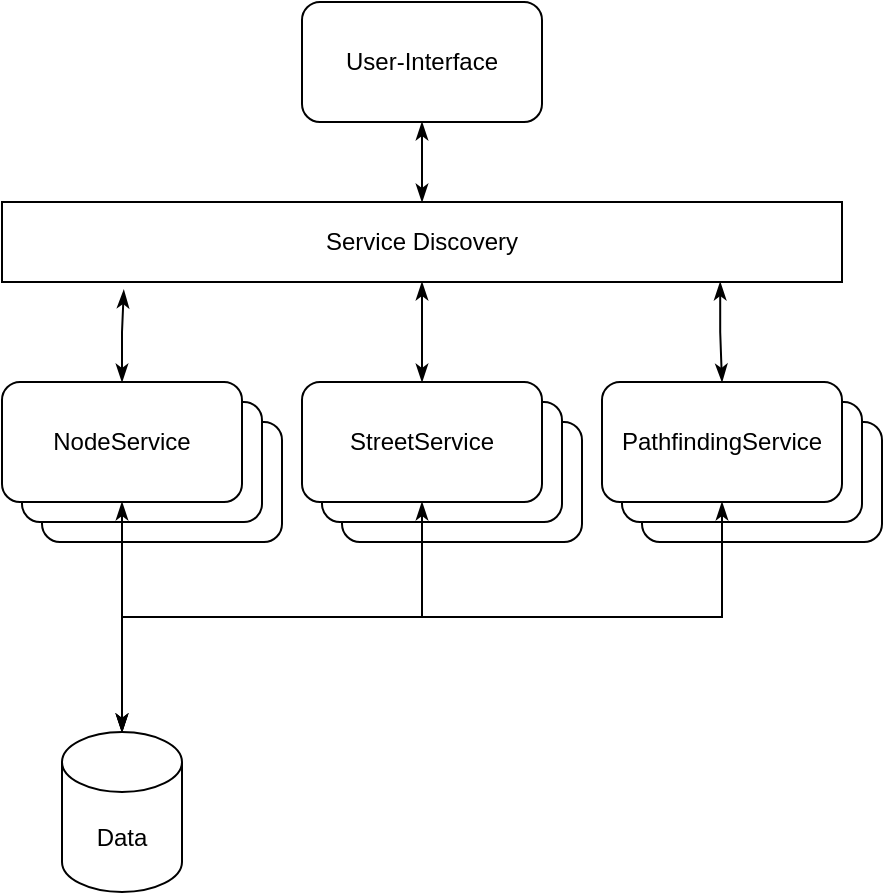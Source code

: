 <mxfile version="24.7.17" pages="4">
  <diagram name="Frontend" id="nb_ZwCT_w4Iiaeuo7XLu">
    <mxGraphModel dx="1434" dy="738" grid="1" gridSize="10" guides="1" tooltips="1" connect="1" arrows="1" fold="1" page="1" pageScale="1" pageWidth="827" pageHeight="1169" math="0" shadow="0">
      <root>
        <mxCell id="0" />
        <mxCell id="1" parent="0" />
        <mxCell id="AkofyUBE3MqVkhxUl6uM-16" value="" style="rounded=1;whiteSpace=wrap;html=1;" vertex="1" parent="1">
          <mxGeometry x="360" y="430" width="120" height="60" as="geometry" />
        </mxCell>
        <mxCell id="AkofyUBE3MqVkhxUl6uM-15" value="" style="rounded=1;whiteSpace=wrap;html=1;" vertex="1" parent="1">
          <mxGeometry x="510" y="430" width="120" height="60" as="geometry" />
        </mxCell>
        <mxCell id="AkofyUBE3MqVkhxUl6uM-14" value="" style="rounded=1;whiteSpace=wrap;html=1;" vertex="1" parent="1">
          <mxGeometry x="210" y="430" width="120" height="60" as="geometry" />
        </mxCell>
        <mxCell id="AkofyUBE3MqVkhxUl6uM-11" value="" style="rounded=1;whiteSpace=wrap;html=1;" vertex="1" parent="1">
          <mxGeometry x="500" y="420" width="120" height="60" as="geometry" />
        </mxCell>
        <mxCell id="AkofyUBE3MqVkhxUl6uM-13" value="" style="rounded=1;whiteSpace=wrap;html=1;" vertex="1" parent="1">
          <mxGeometry x="350" y="420" width="120" height="60" as="geometry" />
        </mxCell>
        <mxCell id="AkofyUBE3MqVkhxUl6uM-10" value="" style="rounded=1;whiteSpace=wrap;html=1;" vertex="1" parent="1">
          <mxGeometry x="200" y="420" width="120" height="60" as="geometry" />
        </mxCell>
        <mxCell id="AkofyUBE3MqVkhxUl6uM-1" value="NodeService" style="rounded=1;whiteSpace=wrap;html=1;" vertex="1" parent="1">
          <mxGeometry x="190" y="410" width="120" height="60" as="geometry" />
        </mxCell>
        <mxCell id="AkofyUBE3MqVkhxUl6uM-2" value="StreetService" style="rounded=1;whiteSpace=wrap;html=1;" vertex="1" parent="1">
          <mxGeometry x="340" y="410" width="120" height="60" as="geometry" />
        </mxCell>
        <mxCell id="AkofyUBE3MqVkhxUl6uM-3" value="PathfindingService" style="rounded=1;whiteSpace=wrap;html=1;" vertex="1" parent="1">
          <mxGeometry x="490" y="410" width="120" height="60" as="geometry" />
        </mxCell>
        <mxCell id="AkofyUBE3MqVkhxUl6uM-6" style="edgeStyle=orthogonalEdgeStyle;rounded=0;orthogonalLoop=1;jettySize=auto;html=1;exitX=0.5;exitY=1;exitDx=0;exitDy=0;entryX=0.5;entryY=0;entryDx=0;entryDy=0;startArrow=classicThin;startFill=1;endArrow=classicThin;endFill=1;" edge="1" parent="1" source="AkofyUBE3MqVkhxUl6uM-4" target="AkofyUBE3MqVkhxUl6uM-5">
          <mxGeometry relative="1" as="geometry" />
        </mxCell>
        <mxCell id="AkofyUBE3MqVkhxUl6uM-4" value="User-Interface" style="rounded=1;whiteSpace=wrap;html=1;" vertex="1" parent="1">
          <mxGeometry x="340" y="220" width="120" height="60" as="geometry" />
        </mxCell>
        <mxCell id="AkofyUBE3MqVkhxUl6uM-5" value="Service Discovery" style="rounded=0;whiteSpace=wrap;html=1;" vertex="1" parent="1">
          <mxGeometry x="190" y="320" width="420" height="40" as="geometry" />
        </mxCell>
        <mxCell id="AkofyUBE3MqVkhxUl6uM-7" style="edgeStyle=orthogonalEdgeStyle;rounded=0;orthogonalLoop=1;jettySize=auto;html=1;exitX=0.5;exitY=0;exitDx=0;exitDy=0;entryX=0.145;entryY=1.1;entryDx=0;entryDy=0;startArrow=classicThin;startFill=1;endArrow=classicThin;endFill=1;entryPerimeter=0;" edge="1" parent="1" source="AkofyUBE3MqVkhxUl6uM-1" target="AkofyUBE3MqVkhxUl6uM-5">
          <mxGeometry relative="1" as="geometry">
            <mxPoint x="60" y="390" as="sourcePoint" />
            <mxPoint x="60" y="430" as="targetPoint" />
          </mxGeometry>
        </mxCell>
        <mxCell id="AkofyUBE3MqVkhxUl6uM-8" style="edgeStyle=orthogonalEdgeStyle;rounded=0;orthogonalLoop=1;jettySize=auto;html=1;exitX=0.855;exitY=1;exitDx=0;exitDy=0;entryX=0.5;entryY=0;entryDx=0;entryDy=0;startArrow=classicThin;startFill=1;endArrow=classicThin;endFill=1;exitPerimeter=0;" edge="1" parent="1" source="AkofyUBE3MqVkhxUl6uM-5" target="AkofyUBE3MqVkhxUl6uM-3">
          <mxGeometry relative="1" as="geometry">
            <mxPoint x="510" y="510" as="sourcePoint" />
            <mxPoint x="510" y="550" as="targetPoint" />
          </mxGeometry>
        </mxCell>
        <mxCell id="AkofyUBE3MqVkhxUl6uM-9" style="edgeStyle=orthogonalEdgeStyle;rounded=0;orthogonalLoop=1;jettySize=auto;html=1;entryX=0.5;entryY=0;entryDx=0;entryDy=0;startArrow=classicThin;startFill=1;endArrow=classicThin;endFill=1;exitX=0.5;exitY=1;exitDx=0;exitDy=0;" edge="1" parent="1" source="AkofyUBE3MqVkhxUl6uM-5" target="AkofyUBE3MqVkhxUl6uM-2">
          <mxGeometry relative="1" as="geometry">
            <mxPoint x="480" y="390" as="sourcePoint" />
            <mxPoint x="580" y="260" as="targetPoint" />
          </mxGeometry>
        </mxCell>
        <mxCell id="AkofyUBE3MqVkhxUl6uM-17" value="Data" style="shape=cylinder3;whiteSpace=wrap;html=1;boundedLbl=1;backgroundOutline=1;size=15;" vertex="1" parent="1">
          <mxGeometry x="220" y="585" width="60" height="80" as="geometry" />
        </mxCell>
        <mxCell id="AkofyUBE3MqVkhxUl6uM-18" style="edgeStyle=orthogonalEdgeStyle;rounded=0;orthogonalLoop=1;jettySize=auto;html=1;exitX=0.5;exitY=0;exitDx=0;exitDy=0;entryX=0.5;entryY=1;entryDx=0;entryDy=0;startArrow=classicThin;startFill=1;endArrow=classicThin;endFill=1;exitPerimeter=0;" edge="1" parent="1" source="AkofyUBE3MqVkhxUl6uM-17" target="AkofyUBE3MqVkhxUl6uM-1">
          <mxGeometry relative="1" as="geometry">
            <mxPoint x="100" y="517" as="sourcePoint" />
            <mxPoint x="100" y="470" as="targetPoint" />
          </mxGeometry>
        </mxCell>
        <mxCell id="AkofyUBE3MqVkhxUl6uM-19" style="edgeStyle=orthogonalEdgeStyle;rounded=0;orthogonalLoop=1;jettySize=auto;html=1;exitX=0.5;exitY=0;exitDx=0;exitDy=0;entryX=0.5;entryY=1;entryDx=0;entryDy=0;startArrow=classicThin;startFill=1;endArrow=classicThin;endFill=1;exitPerimeter=0;" edge="1" parent="1" source="AkofyUBE3MqVkhxUl6uM-17" target="AkofyUBE3MqVkhxUl6uM-2">
          <mxGeometry relative="1" as="geometry">
            <mxPoint x="399.5" y="607" as="sourcePoint" />
            <mxPoint x="399.5" y="560" as="targetPoint" />
          </mxGeometry>
        </mxCell>
        <mxCell id="AkofyUBE3MqVkhxUl6uM-20" style="edgeStyle=orthogonalEdgeStyle;rounded=0;orthogonalLoop=1;jettySize=auto;html=1;exitX=0.5;exitY=0;exitDx=0;exitDy=0;entryX=0.5;entryY=1;entryDx=0;entryDy=0;startArrow=classicThin;startFill=1;endArrow=classicThin;endFill=1;exitPerimeter=0;" edge="1" parent="1" source="AkofyUBE3MqVkhxUl6uM-17" target="AkofyUBE3MqVkhxUl6uM-3">
          <mxGeometry relative="1" as="geometry">
            <mxPoint x="500" y="608" as="sourcePoint" />
            <mxPoint x="500" y="561" as="targetPoint" />
          </mxGeometry>
        </mxCell>
      </root>
    </mxGraphModel>
  </diagram>
  <diagram id="UcTNsaRxorAWm8rj096H" name="Applikation">
    <mxGraphModel dx="1434" dy="738" grid="1" gridSize="10" guides="1" tooltips="1" connect="1" arrows="1" fold="1" page="1" pageScale="1" pageWidth="827" pageHeight="1169" math="0" shadow="0">
      <root>
        <mxCell id="0" />
        <mxCell id="1" parent="0" />
      </root>
    </mxGraphModel>
  </diagram>
  <diagram id="aP4d_Lt6EoJt--ipsq1l" name="Datenbank">
    <mxGraphModel dx="1434" dy="738" grid="1" gridSize="10" guides="1" tooltips="1" connect="1" arrows="1" fold="1" page="1" pageScale="1" pageWidth="827" pageHeight="1169" math="0" shadow="0">
      <root>
        <mxCell id="0" />
        <mxCell id="1" parent="0" />
        <mxCell id="nK4P-9Yaax8e3POKB8jx-1" value="nodes" style="shape=table;startSize=30;container=1;collapsible=1;childLayout=tableLayout;fixedRows=1;rowLines=0;fontStyle=1;align=center;resizeLast=1;html=1;" vertex="1" parent="1">
          <mxGeometry x="110" y="190" width="180" height="150" as="geometry" />
        </mxCell>
        <mxCell id="nK4P-9Yaax8e3POKB8jx-2" value="" style="shape=tableRow;horizontal=0;startSize=0;swimlaneHead=0;swimlaneBody=0;fillColor=none;collapsible=0;dropTarget=0;points=[[0,0.5],[1,0.5]];portConstraint=eastwest;top=0;left=0;right=0;bottom=1;" vertex="1" parent="nK4P-9Yaax8e3POKB8jx-1">
          <mxGeometry y="30" width="180" height="30" as="geometry" />
        </mxCell>
        <mxCell id="nK4P-9Yaax8e3POKB8jx-3" value="PK" style="shape=partialRectangle;connectable=0;fillColor=none;top=0;left=0;bottom=0;right=0;fontStyle=1;overflow=hidden;whiteSpace=wrap;html=1;" vertex="1" parent="nK4P-9Yaax8e3POKB8jx-2">
          <mxGeometry width="30" height="30" as="geometry">
            <mxRectangle width="30" height="30" as="alternateBounds" />
          </mxGeometry>
        </mxCell>
        <mxCell id="nK4P-9Yaax8e3POKB8jx-4" value="UniqueID" style="shape=partialRectangle;connectable=0;fillColor=none;top=0;left=0;bottom=0;right=0;align=left;spacingLeft=6;fontStyle=5;overflow=hidden;whiteSpace=wrap;html=1;" vertex="1" parent="nK4P-9Yaax8e3POKB8jx-2">
          <mxGeometry x="30" width="150" height="30" as="geometry">
            <mxRectangle width="150" height="30" as="alternateBounds" />
          </mxGeometry>
        </mxCell>
        <mxCell id="nK4P-9Yaax8e3POKB8jx-5" value="" style="shape=tableRow;horizontal=0;startSize=0;swimlaneHead=0;swimlaneBody=0;fillColor=none;collapsible=0;dropTarget=0;points=[[0,0.5],[1,0.5]];portConstraint=eastwest;top=0;left=0;right=0;bottom=0;" vertex="1" parent="nK4P-9Yaax8e3POKB8jx-1">
          <mxGeometry y="60" width="180" height="30" as="geometry" />
        </mxCell>
        <mxCell id="nK4P-9Yaax8e3POKB8jx-6" value="" style="shape=partialRectangle;connectable=0;fillColor=none;top=0;left=0;bottom=0;right=0;editable=1;overflow=hidden;whiteSpace=wrap;html=1;" vertex="1" parent="nK4P-9Yaax8e3POKB8jx-5">
          <mxGeometry width="30" height="30" as="geometry">
            <mxRectangle width="30" height="30" as="alternateBounds" />
          </mxGeometry>
        </mxCell>
        <mxCell id="nK4P-9Yaax8e3POKB8jx-7" value="Row 1" style="shape=partialRectangle;connectable=0;fillColor=none;top=0;left=0;bottom=0;right=0;align=left;spacingLeft=6;overflow=hidden;whiteSpace=wrap;html=1;" vertex="1" parent="nK4P-9Yaax8e3POKB8jx-5">
          <mxGeometry x="30" width="150" height="30" as="geometry">
            <mxRectangle width="150" height="30" as="alternateBounds" />
          </mxGeometry>
        </mxCell>
        <mxCell id="nK4P-9Yaax8e3POKB8jx-8" value="" style="shape=tableRow;horizontal=0;startSize=0;swimlaneHead=0;swimlaneBody=0;fillColor=none;collapsible=0;dropTarget=0;points=[[0,0.5],[1,0.5]];portConstraint=eastwest;top=0;left=0;right=0;bottom=0;" vertex="1" parent="nK4P-9Yaax8e3POKB8jx-1">
          <mxGeometry y="90" width="180" height="30" as="geometry" />
        </mxCell>
        <mxCell id="nK4P-9Yaax8e3POKB8jx-9" value="" style="shape=partialRectangle;connectable=0;fillColor=none;top=0;left=0;bottom=0;right=0;editable=1;overflow=hidden;whiteSpace=wrap;html=1;" vertex="1" parent="nK4P-9Yaax8e3POKB8jx-8">
          <mxGeometry width="30" height="30" as="geometry">
            <mxRectangle width="30" height="30" as="alternateBounds" />
          </mxGeometry>
        </mxCell>
        <mxCell id="nK4P-9Yaax8e3POKB8jx-10" value="Row 2" style="shape=partialRectangle;connectable=0;fillColor=none;top=0;left=0;bottom=0;right=0;align=left;spacingLeft=6;overflow=hidden;whiteSpace=wrap;html=1;" vertex="1" parent="nK4P-9Yaax8e3POKB8jx-8">
          <mxGeometry x="30" width="150" height="30" as="geometry">
            <mxRectangle width="150" height="30" as="alternateBounds" />
          </mxGeometry>
        </mxCell>
        <mxCell id="nK4P-9Yaax8e3POKB8jx-11" value="" style="shape=tableRow;horizontal=0;startSize=0;swimlaneHead=0;swimlaneBody=0;fillColor=none;collapsible=0;dropTarget=0;points=[[0,0.5],[1,0.5]];portConstraint=eastwest;top=0;left=0;right=0;bottom=0;" vertex="1" parent="nK4P-9Yaax8e3POKB8jx-1">
          <mxGeometry y="120" width="180" height="30" as="geometry" />
        </mxCell>
        <mxCell id="nK4P-9Yaax8e3POKB8jx-12" value="" style="shape=partialRectangle;connectable=0;fillColor=none;top=0;left=0;bottom=0;right=0;editable=1;overflow=hidden;whiteSpace=wrap;html=1;" vertex="1" parent="nK4P-9Yaax8e3POKB8jx-11">
          <mxGeometry width="30" height="30" as="geometry">
            <mxRectangle width="30" height="30" as="alternateBounds" />
          </mxGeometry>
        </mxCell>
        <mxCell id="nK4P-9Yaax8e3POKB8jx-13" value="Row 3" style="shape=partialRectangle;connectable=0;fillColor=none;top=0;left=0;bottom=0;right=0;align=left;spacingLeft=6;overflow=hidden;whiteSpace=wrap;html=1;" vertex="1" parent="nK4P-9Yaax8e3POKB8jx-11">
          <mxGeometry x="30" width="150" height="30" as="geometry">
            <mxRectangle width="150" height="30" as="alternateBounds" />
          </mxGeometry>
        </mxCell>
        <mxCell id="nK4P-9Yaax8e3POKB8jx-14" value="nodes" style="shape=table;startSize=30;container=1;collapsible=1;childLayout=tableLayout;fixedRows=1;rowLines=0;fontStyle=1;align=center;resizeLast=1;html=1;" vertex="1" parent="1">
          <mxGeometry x="330" y="190" width="180" height="150" as="geometry" />
        </mxCell>
        <mxCell id="nK4P-9Yaax8e3POKB8jx-15" value="" style="shape=tableRow;horizontal=0;startSize=0;swimlaneHead=0;swimlaneBody=0;fillColor=none;collapsible=0;dropTarget=0;points=[[0,0.5],[1,0.5]];portConstraint=eastwest;top=0;left=0;right=0;bottom=1;" vertex="1" parent="nK4P-9Yaax8e3POKB8jx-14">
          <mxGeometry y="30" width="180" height="30" as="geometry" />
        </mxCell>
        <mxCell id="nK4P-9Yaax8e3POKB8jx-16" value="PK" style="shape=partialRectangle;connectable=0;fillColor=none;top=0;left=0;bottom=0;right=0;fontStyle=1;overflow=hidden;whiteSpace=wrap;html=1;" vertex="1" parent="nK4P-9Yaax8e3POKB8jx-15">
          <mxGeometry width="30" height="30" as="geometry">
            <mxRectangle width="30" height="30" as="alternateBounds" />
          </mxGeometry>
        </mxCell>
        <mxCell id="nK4P-9Yaax8e3POKB8jx-17" value="UniqueID" style="shape=partialRectangle;connectable=0;fillColor=none;top=0;left=0;bottom=0;right=0;align=left;spacingLeft=6;fontStyle=5;overflow=hidden;whiteSpace=wrap;html=1;" vertex="1" parent="nK4P-9Yaax8e3POKB8jx-15">
          <mxGeometry x="30" width="150" height="30" as="geometry">
            <mxRectangle width="150" height="30" as="alternateBounds" />
          </mxGeometry>
        </mxCell>
        <mxCell id="nK4P-9Yaax8e3POKB8jx-18" value="" style="shape=tableRow;horizontal=0;startSize=0;swimlaneHead=0;swimlaneBody=0;fillColor=none;collapsible=0;dropTarget=0;points=[[0,0.5],[1,0.5]];portConstraint=eastwest;top=0;left=0;right=0;bottom=0;" vertex="1" parent="nK4P-9Yaax8e3POKB8jx-14">
          <mxGeometry y="60" width="180" height="30" as="geometry" />
        </mxCell>
        <mxCell id="nK4P-9Yaax8e3POKB8jx-19" value="" style="shape=partialRectangle;connectable=0;fillColor=none;top=0;left=0;bottom=0;right=0;editable=1;overflow=hidden;whiteSpace=wrap;html=1;" vertex="1" parent="nK4P-9Yaax8e3POKB8jx-18">
          <mxGeometry width="30" height="30" as="geometry">
            <mxRectangle width="30" height="30" as="alternateBounds" />
          </mxGeometry>
        </mxCell>
        <mxCell id="nK4P-9Yaax8e3POKB8jx-20" value="Row 1" style="shape=partialRectangle;connectable=0;fillColor=none;top=0;left=0;bottom=0;right=0;align=left;spacingLeft=6;overflow=hidden;whiteSpace=wrap;html=1;" vertex="1" parent="nK4P-9Yaax8e3POKB8jx-18">
          <mxGeometry x="30" width="150" height="30" as="geometry">
            <mxRectangle width="150" height="30" as="alternateBounds" />
          </mxGeometry>
        </mxCell>
        <mxCell id="nK4P-9Yaax8e3POKB8jx-21" value="" style="shape=tableRow;horizontal=0;startSize=0;swimlaneHead=0;swimlaneBody=0;fillColor=none;collapsible=0;dropTarget=0;points=[[0,0.5],[1,0.5]];portConstraint=eastwest;top=0;left=0;right=0;bottom=0;" vertex="1" parent="nK4P-9Yaax8e3POKB8jx-14">
          <mxGeometry y="90" width="180" height="30" as="geometry" />
        </mxCell>
        <mxCell id="nK4P-9Yaax8e3POKB8jx-22" value="" style="shape=partialRectangle;connectable=0;fillColor=none;top=0;left=0;bottom=0;right=0;editable=1;overflow=hidden;whiteSpace=wrap;html=1;" vertex="1" parent="nK4P-9Yaax8e3POKB8jx-21">
          <mxGeometry width="30" height="30" as="geometry">
            <mxRectangle width="30" height="30" as="alternateBounds" />
          </mxGeometry>
        </mxCell>
        <mxCell id="nK4P-9Yaax8e3POKB8jx-23" value="Row 2" style="shape=partialRectangle;connectable=0;fillColor=none;top=0;left=0;bottom=0;right=0;align=left;spacingLeft=6;overflow=hidden;whiteSpace=wrap;html=1;" vertex="1" parent="nK4P-9Yaax8e3POKB8jx-21">
          <mxGeometry x="30" width="150" height="30" as="geometry">
            <mxRectangle width="150" height="30" as="alternateBounds" />
          </mxGeometry>
        </mxCell>
        <mxCell id="nK4P-9Yaax8e3POKB8jx-24" value="" style="shape=tableRow;horizontal=0;startSize=0;swimlaneHead=0;swimlaneBody=0;fillColor=none;collapsible=0;dropTarget=0;points=[[0,0.5],[1,0.5]];portConstraint=eastwest;top=0;left=0;right=0;bottom=0;" vertex="1" parent="nK4P-9Yaax8e3POKB8jx-14">
          <mxGeometry y="120" width="180" height="30" as="geometry" />
        </mxCell>
        <mxCell id="nK4P-9Yaax8e3POKB8jx-25" value="" style="shape=partialRectangle;connectable=0;fillColor=none;top=0;left=0;bottom=0;right=0;editable=1;overflow=hidden;whiteSpace=wrap;html=1;" vertex="1" parent="nK4P-9Yaax8e3POKB8jx-24">
          <mxGeometry width="30" height="30" as="geometry">
            <mxRectangle width="30" height="30" as="alternateBounds" />
          </mxGeometry>
        </mxCell>
        <mxCell id="nK4P-9Yaax8e3POKB8jx-26" value="Row 3" style="shape=partialRectangle;connectable=0;fillColor=none;top=0;left=0;bottom=0;right=0;align=left;spacingLeft=6;overflow=hidden;whiteSpace=wrap;html=1;" vertex="1" parent="nK4P-9Yaax8e3POKB8jx-24">
          <mxGeometry x="30" width="150" height="30" as="geometry">
            <mxRectangle width="150" height="30" as="alternateBounds" />
          </mxGeometry>
        </mxCell>
        <mxCell id="nK4P-9Yaax8e3POKB8jx-27" value="nodes" style="shape=table;startSize=30;container=1;collapsible=1;childLayout=tableLayout;fixedRows=1;rowLines=0;fontStyle=1;align=center;resizeLast=1;html=1;" vertex="1" parent="1">
          <mxGeometry x="110" y="390" width="180" height="150" as="geometry" />
        </mxCell>
        <mxCell id="nK4P-9Yaax8e3POKB8jx-28" value="" style="shape=tableRow;horizontal=0;startSize=0;swimlaneHead=0;swimlaneBody=0;fillColor=none;collapsible=0;dropTarget=0;points=[[0,0.5],[1,0.5]];portConstraint=eastwest;top=0;left=0;right=0;bottom=1;" vertex="1" parent="nK4P-9Yaax8e3POKB8jx-27">
          <mxGeometry y="30" width="180" height="30" as="geometry" />
        </mxCell>
        <mxCell id="nK4P-9Yaax8e3POKB8jx-29" value="PK" style="shape=partialRectangle;connectable=0;fillColor=none;top=0;left=0;bottom=0;right=0;fontStyle=1;overflow=hidden;whiteSpace=wrap;html=1;" vertex="1" parent="nK4P-9Yaax8e3POKB8jx-28">
          <mxGeometry width="30" height="30" as="geometry">
            <mxRectangle width="30" height="30" as="alternateBounds" />
          </mxGeometry>
        </mxCell>
        <mxCell id="nK4P-9Yaax8e3POKB8jx-30" value="UniqueID" style="shape=partialRectangle;connectable=0;fillColor=none;top=0;left=0;bottom=0;right=0;align=left;spacingLeft=6;fontStyle=5;overflow=hidden;whiteSpace=wrap;html=1;" vertex="1" parent="nK4P-9Yaax8e3POKB8jx-28">
          <mxGeometry x="30" width="150" height="30" as="geometry">
            <mxRectangle width="150" height="30" as="alternateBounds" />
          </mxGeometry>
        </mxCell>
        <mxCell id="nK4P-9Yaax8e3POKB8jx-31" value="" style="shape=tableRow;horizontal=0;startSize=0;swimlaneHead=0;swimlaneBody=0;fillColor=none;collapsible=0;dropTarget=0;points=[[0,0.5],[1,0.5]];portConstraint=eastwest;top=0;left=0;right=0;bottom=0;" vertex="1" parent="nK4P-9Yaax8e3POKB8jx-27">
          <mxGeometry y="60" width="180" height="30" as="geometry" />
        </mxCell>
        <mxCell id="nK4P-9Yaax8e3POKB8jx-32" value="" style="shape=partialRectangle;connectable=0;fillColor=none;top=0;left=0;bottom=0;right=0;editable=1;overflow=hidden;whiteSpace=wrap;html=1;" vertex="1" parent="nK4P-9Yaax8e3POKB8jx-31">
          <mxGeometry width="30" height="30" as="geometry">
            <mxRectangle width="30" height="30" as="alternateBounds" />
          </mxGeometry>
        </mxCell>
        <mxCell id="nK4P-9Yaax8e3POKB8jx-33" value="Row 1" style="shape=partialRectangle;connectable=0;fillColor=none;top=0;left=0;bottom=0;right=0;align=left;spacingLeft=6;overflow=hidden;whiteSpace=wrap;html=1;" vertex="1" parent="nK4P-9Yaax8e3POKB8jx-31">
          <mxGeometry x="30" width="150" height="30" as="geometry">
            <mxRectangle width="150" height="30" as="alternateBounds" />
          </mxGeometry>
        </mxCell>
        <mxCell id="nK4P-9Yaax8e3POKB8jx-34" value="" style="shape=tableRow;horizontal=0;startSize=0;swimlaneHead=0;swimlaneBody=0;fillColor=none;collapsible=0;dropTarget=0;points=[[0,0.5],[1,0.5]];portConstraint=eastwest;top=0;left=0;right=0;bottom=0;" vertex="1" parent="nK4P-9Yaax8e3POKB8jx-27">
          <mxGeometry y="90" width="180" height="30" as="geometry" />
        </mxCell>
        <mxCell id="nK4P-9Yaax8e3POKB8jx-35" value="" style="shape=partialRectangle;connectable=0;fillColor=none;top=0;left=0;bottom=0;right=0;editable=1;overflow=hidden;whiteSpace=wrap;html=1;" vertex="1" parent="nK4P-9Yaax8e3POKB8jx-34">
          <mxGeometry width="30" height="30" as="geometry">
            <mxRectangle width="30" height="30" as="alternateBounds" />
          </mxGeometry>
        </mxCell>
        <mxCell id="nK4P-9Yaax8e3POKB8jx-36" value="Row 2" style="shape=partialRectangle;connectable=0;fillColor=none;top=0;left=0;bottom=0;right=0;align=left;spacingLeft=6;overflow=hidden;whiteSpace=wrap;html=1;" vertex="1" parent="nK4P-9Yaax8e3POKB8jx-34">
          <mxGeometry x="30" width="150" height="30" as="geometry">
            <mxRectangle width="150" height="30" as="alternateBounds" />
          </mxGeometry>
        </mxCell>
        <mxCell id="nK4P-9Yaax8e3POKB8jx-37" value="" style="shape=tableRow;horizontal=0;startSize=0;swimlaneHead=0;swimlaneBody=0;fillColor=none;collapsible=0;dropTarget=0;points=[[0,0.5],[1,0.5]];portConstraint=eastwest;top=0;left=0;right=0;bottom=0;" vertex="1" parent="nK4P-9Yaax8e3POKB8jx-27">
          <mxGeometry y="120" width="180" height="30" as="geometry" />
        </mxCell>
        <mxCell id="nK4P-9Yaax8e3POKB8jx-38" value="" style="shape=partialRectangle;connectable=0;fillColor=none;top=0;left=0;bottom=0;right=0;editable=1;overflow=hidden;whiteSpace=wrap;html=1;" vertex="1" parent="nK4P-9Yaax8e3POKB8jx-37">
          <mxGeometry width="30" height="30" as="geometry">
            <mxRectangle width="30" height="30" as="alternateBounds" />
          </mxGeometry>
        </mxCell>
        <mxCell id="nK4P-9Yaax8e3POKB8jx-39" value="Row 3" style="shape=partialRectangle;connectable=0;fillColor=none;top=0;left=0;bottom=0;right=0;align=left;spacingLeft=6;overflow=hidden;whiteSpace=wrap;html=1;" vertex="1" parent="nK4P-9Yaax8e3POKB8jx-37">
          <mxGeometry x="30" width="150" height="30" as="geometry">
            <mxRectangle width="150" height="30" as="alternateBounds" />
          </mxGeometry>
        </mxCell>
        <mxCell id="nK4P-9Yaax8e3POKB8jx-40" value="nodes" style="shape=table;startSize=30;container=1;collapsible=1;childLayout=tableLayout;fixedRows=1;rowLines=0;fontStyle=1;align=center;resizeLast=1;html=1;" vertex="1" parent="1">
          <mxGeometry x="330" y="390" width="180" height="150" as="geometry" />
        </mxCell>
        <mxCell id="nK4P-9Yaax8e3POKB8jx-41" value="" style="shape=tableRow;horizontal=0;startSize=0;swimlaneHead=0;swimlaneBody=0;fillColor=none;collapsible=0;dropTarget=0;points=[[0,0.5],[1,0.5]];portConstraint=eastwest;top=0;left=0;right=0;bottom=1;" vertex="1" parent="nK4P-9Yaax8e3POKB8jx-40">
          <mxGeometry y="30" width="180" height="30" as="geometry" />
        </mxCell>
        <mxCell id="nK4P-9Yaax8e3POKB8jx-42" value="PK" style="shape=partialRectangle;connectable=0;fillColor=none;top=0;left=0;bottom=0;right=0;fontStyle=1;overflow=hidden;whiteSpace=wrap;html=1;" vertex="1" parent="nK4P-9Yaax8e3POKB8jx-41">
          <mxGeometry width="30" height="30" as="geometry">
            <mxRectangle width="30" height="30" as="alternateBounds" />
          </mxGeometry>
        </mxCell>
        <mxCell id="nK4P-9Yaax8e3POKB8jx-43" value="UniqueID" style="shape=partialRectangle;connectable=0;fillColor=none;top=0;left=0;bottom=0;right=0;align=left;spacingLeft=6;fontStyle=5;overflow=hidden;whiteSpace=wrap;html=1;" vertex="1" parent="nK4P-9Yaax8e3POKB8jx-41">
          <mxGeometry x="30" width="150" height="30" as="geometry">
            <mxRectangle width="150" height="30" as="alternateBounds" />
          </mxGeometry>
        </mxCell>
        <mxCell id="nK4P-9Yaax8e3POKB8jx-44" value="" style="shape=tableRow;horizontal=0;startSize=0;swimlaneHead=0;swimlaneBody=0;fillColor=none;collapsible=0;dropTarget=0;points=[[0,0.5],[1,0.5]];portConstraint=eastwest;top=0;left=0;right=0;bottom=0;" vertex="1" parent="nK4P-9Yaax8e3POKB8jx-40">
          <mxGeometry y="60" width="180" height="30" as="geometry" />
        </mxCell>
        <mxCell id="nK4P-9Yaax8e3POKB8jx-45" value="" style="shape=partialRectangle;connectable=0;fillColor=none;top=0;left=0;bottom=0;right=0;editable=1;overflow=hidden;whiteSpace=wrap;html=1;" vertex="1" parent="nK4P-9Yaax8e3POKB8jx-44">
          <mxGeometry width="30" height="30" as="geometry">
            <mxRectangle width="30" height="30" as="alternateBounds" />
          </mxGeometry>
        </mxCell>
        <mxCell id="nK4P-9Yaax8e3POKB8jx-46" value="Row 1" style="shape=partialRectangle;connectable=0;fillColor=none;top=0;left=0;bottom=0;right=0;align=left;spacingLeft=6;overflow=hidden;whiteSpace=wrap;html=1;" vertex="1" parent="nK4P-9Yaax8e3POKB8jx-44">
          <mxGeometry x="30" width="150" height="30" as="geometry">
            <mxRectangle width="150" height="30" as="alternateBounds" />
          </mxGeometry>
        </mxCell>
        <mxCell id="nK4P-9Yaax8e3POKB8jx-47" value="" style="shape=tableRow;horizontal=0;startSize=0;swimlaneHead=0;swimlaneBody=0;fillColor=none;collapsible=0;dropTarget=0;points=[[0,0.5],[1,0.5]];portConstraint=eastwest;top=0;left=0;right=0;bottom=0;" vertex="1" parent="nK4P-9Yaax8e3POKB8jx-40">
          <mxGeometry y="90" width="180" height="30" as="geometry" />
        </mxCell>
        <mxCell id="nK4P-9Yaax8e3POKB8jx-48" value="" style="shape=partialRectangle;connectable=0;fillColor=none;top=0;left=0;bottom=0;right=0;editable=1;overflow=hidden;whiteSpace=wrap;html=1;" vertex="1" parent="nK4P-9Yaax8e3POKB8jx-47">
          <mxGeometry width="30" height="30" as="geometry">
            <mxRectangle width="30" height="30" as="alternateBounds" />
          </mxGeometry>
        </mxCell>
        <mxCell id="nK4P-9Yaax8e3POKB8jx-49" value="Row 2" style="shape=partialRectangle;connectable=0;fillColor=none;top=0;left=0;bottom=0;right=0;align=left;spacingLeft=6;overflow=hidden;whiteSpace=wrap;html=1;" vertex="1" parent="nK4P-9Yaax8e3POKB8jx-47">
          <mxGeometry x="30" width="150" height="30" as="geometry">
            <mxRectangle width="150" height="30" as="alternateBounds" />
          </mxGeometry>
        </mxCell>
        <mxCell id="nK4P-9Yaax8e3POKB8jx-50" value="" style="shape=tableRow;horizontal=0;startSize=0;swimlaneHead=0;swimlaneBody=0;fillColor=none;collapsible=0;dropTarget=0;points=[[0,0.5],[1,0.5]];portConstraint=eastwest;top=0;left=0;right=0;bottom=0;" vertex="1" parent="nK4P-9Yaax8e3POKB8jx-40">
          <mxGeometry y="120" width="180" height="30" as="geometry" />
        </mxCell>
        <mxCell id="nK4P-9Yaax8e3POKB8jx-51" value="" style="shape=partialRectangle;connectable=0;fillColor=none;top=0;left=0;bottom=0;right=0;editable=1;overflow=hidden;whiteSpace=wrap;html=1;" vertex="1" parent="nK4P-9Yaax8e3POKB8jx-50">
          <mxGeometry width="30" height="30" as="geometry">
            <mxRectangle width="30" height="30" as="alternateBounds" />
          </mxGeometry>
        </mxCell>
        <mxCell id="nK4P-9Yaax8e3POKB8jx-52" value="Row 3" style="shape=partialRectangle;connectable=0;fillColor=none;top=0;left=0;bottom=0;right=0;align=left;spacingLeft=6;overflow=hidden;whiteSpace=wrap;html=1;" vertex="1" parent="nK4P-9Yaax8e3POKB8jx-50">
          <mxGeometry x="30" width="150" height="30" as="geometry">
            <mxRectangle width="150" height="30" as="alternateBounds" />
          </mxGeometry>
        </mxCell>
      </root>
    </mxGraphModel>
  </diagram>
  <diagram id="NAxssIqc1-iZvsNo6KYZ" name="Architektur">
    <mxGraphModel dx="1434" dy="738" grid="1" gridSize="10" guides="1" tooltips="1" connect="1" arrows="1" fold="1" page="1" pageScale="1" pageWidth="827" pageHeight="1169" math="0" shadow="0">
      <root>
        <mxCell id="0" />
        <mxCell id="1" parent="0" />
      </root>
    </mxGraphModel>
  </diagram>
</mxfile>
